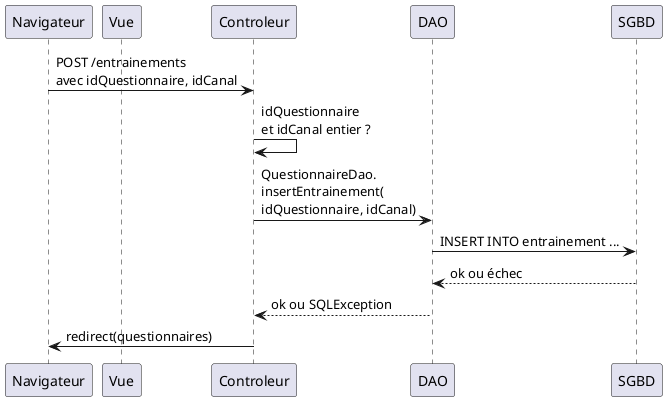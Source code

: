 @startuml
participant Navigateur
participant Vue

Navigateur -> Controleur: POST /entrainements\navec idQuestionnaire, idCanal
Controleur -> Controleur: idQuestionnaire\net idCanal entier ?
Controleur -> DAO: QuestionnaireDao.\ninsertEntrainement(\nidQuestionnaire, idCanal)
DAO -> SGBD: INSERT INTO entrainement ...
SGBD --> DAO: ok ou échec
DAO --> Controleur: ok ou SQLException
Controleur -> Navigateur: redirect(questionnaires)

@enduml